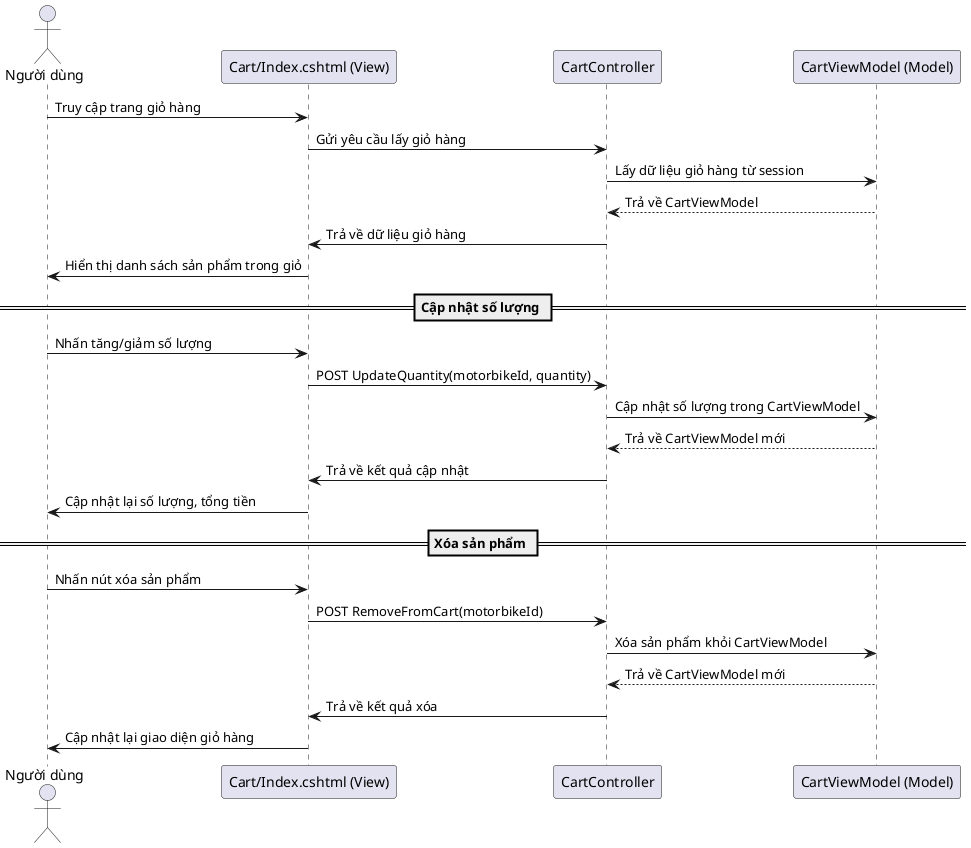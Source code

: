 @startuml
actor "Người dùng" as User
participant "Cart/Index.cshtml (View)" as View
participant "CartController" as Controller
participant "CartViewModel (Model)" as Model

User -> View : Truy cập trang giỏ hàng
View -> Controller : Gửi yêu cầu lấy giỏ hàng
Controller -> Model : Lấy dữ liệu giỏ hàng từ session
Model --> Controller : Trả về CartViewModel
Controller -> View : Trả về dữ liệu giỏ hàng
View -> User : Hiển thị danh sách sản phẩm trong giỏ

== Cập nhật số lượng ==
User -> View : Nhấn tăng/giảm số lượng
View -> Controller : POST UpdateQuantity(motorbikeId, quantity)
Controller -> Model : Cập nhật số lượng trong CartViewModel
Model --> Controller : Trả về CartViewModel mới
Controller -> View : Trả về kết quả cập nhật
View -> User : Cập nhật lại số lượng, tổng tiền

== Xóa sản phẩm ==
User -> View : Nhấn nút xóa sản phẩm
View -> Controller : POST RemoveFromCart(motorbikeId)
Controller -> Model : Xóa sản phẩm khỏi CartViewModel
Model --> Controller : Trả về CartViewModel mới
Controller -> View : Trả về kết quả xóa
View -> User : Cập nhật lại giao diện giỏ hàng

@enduml